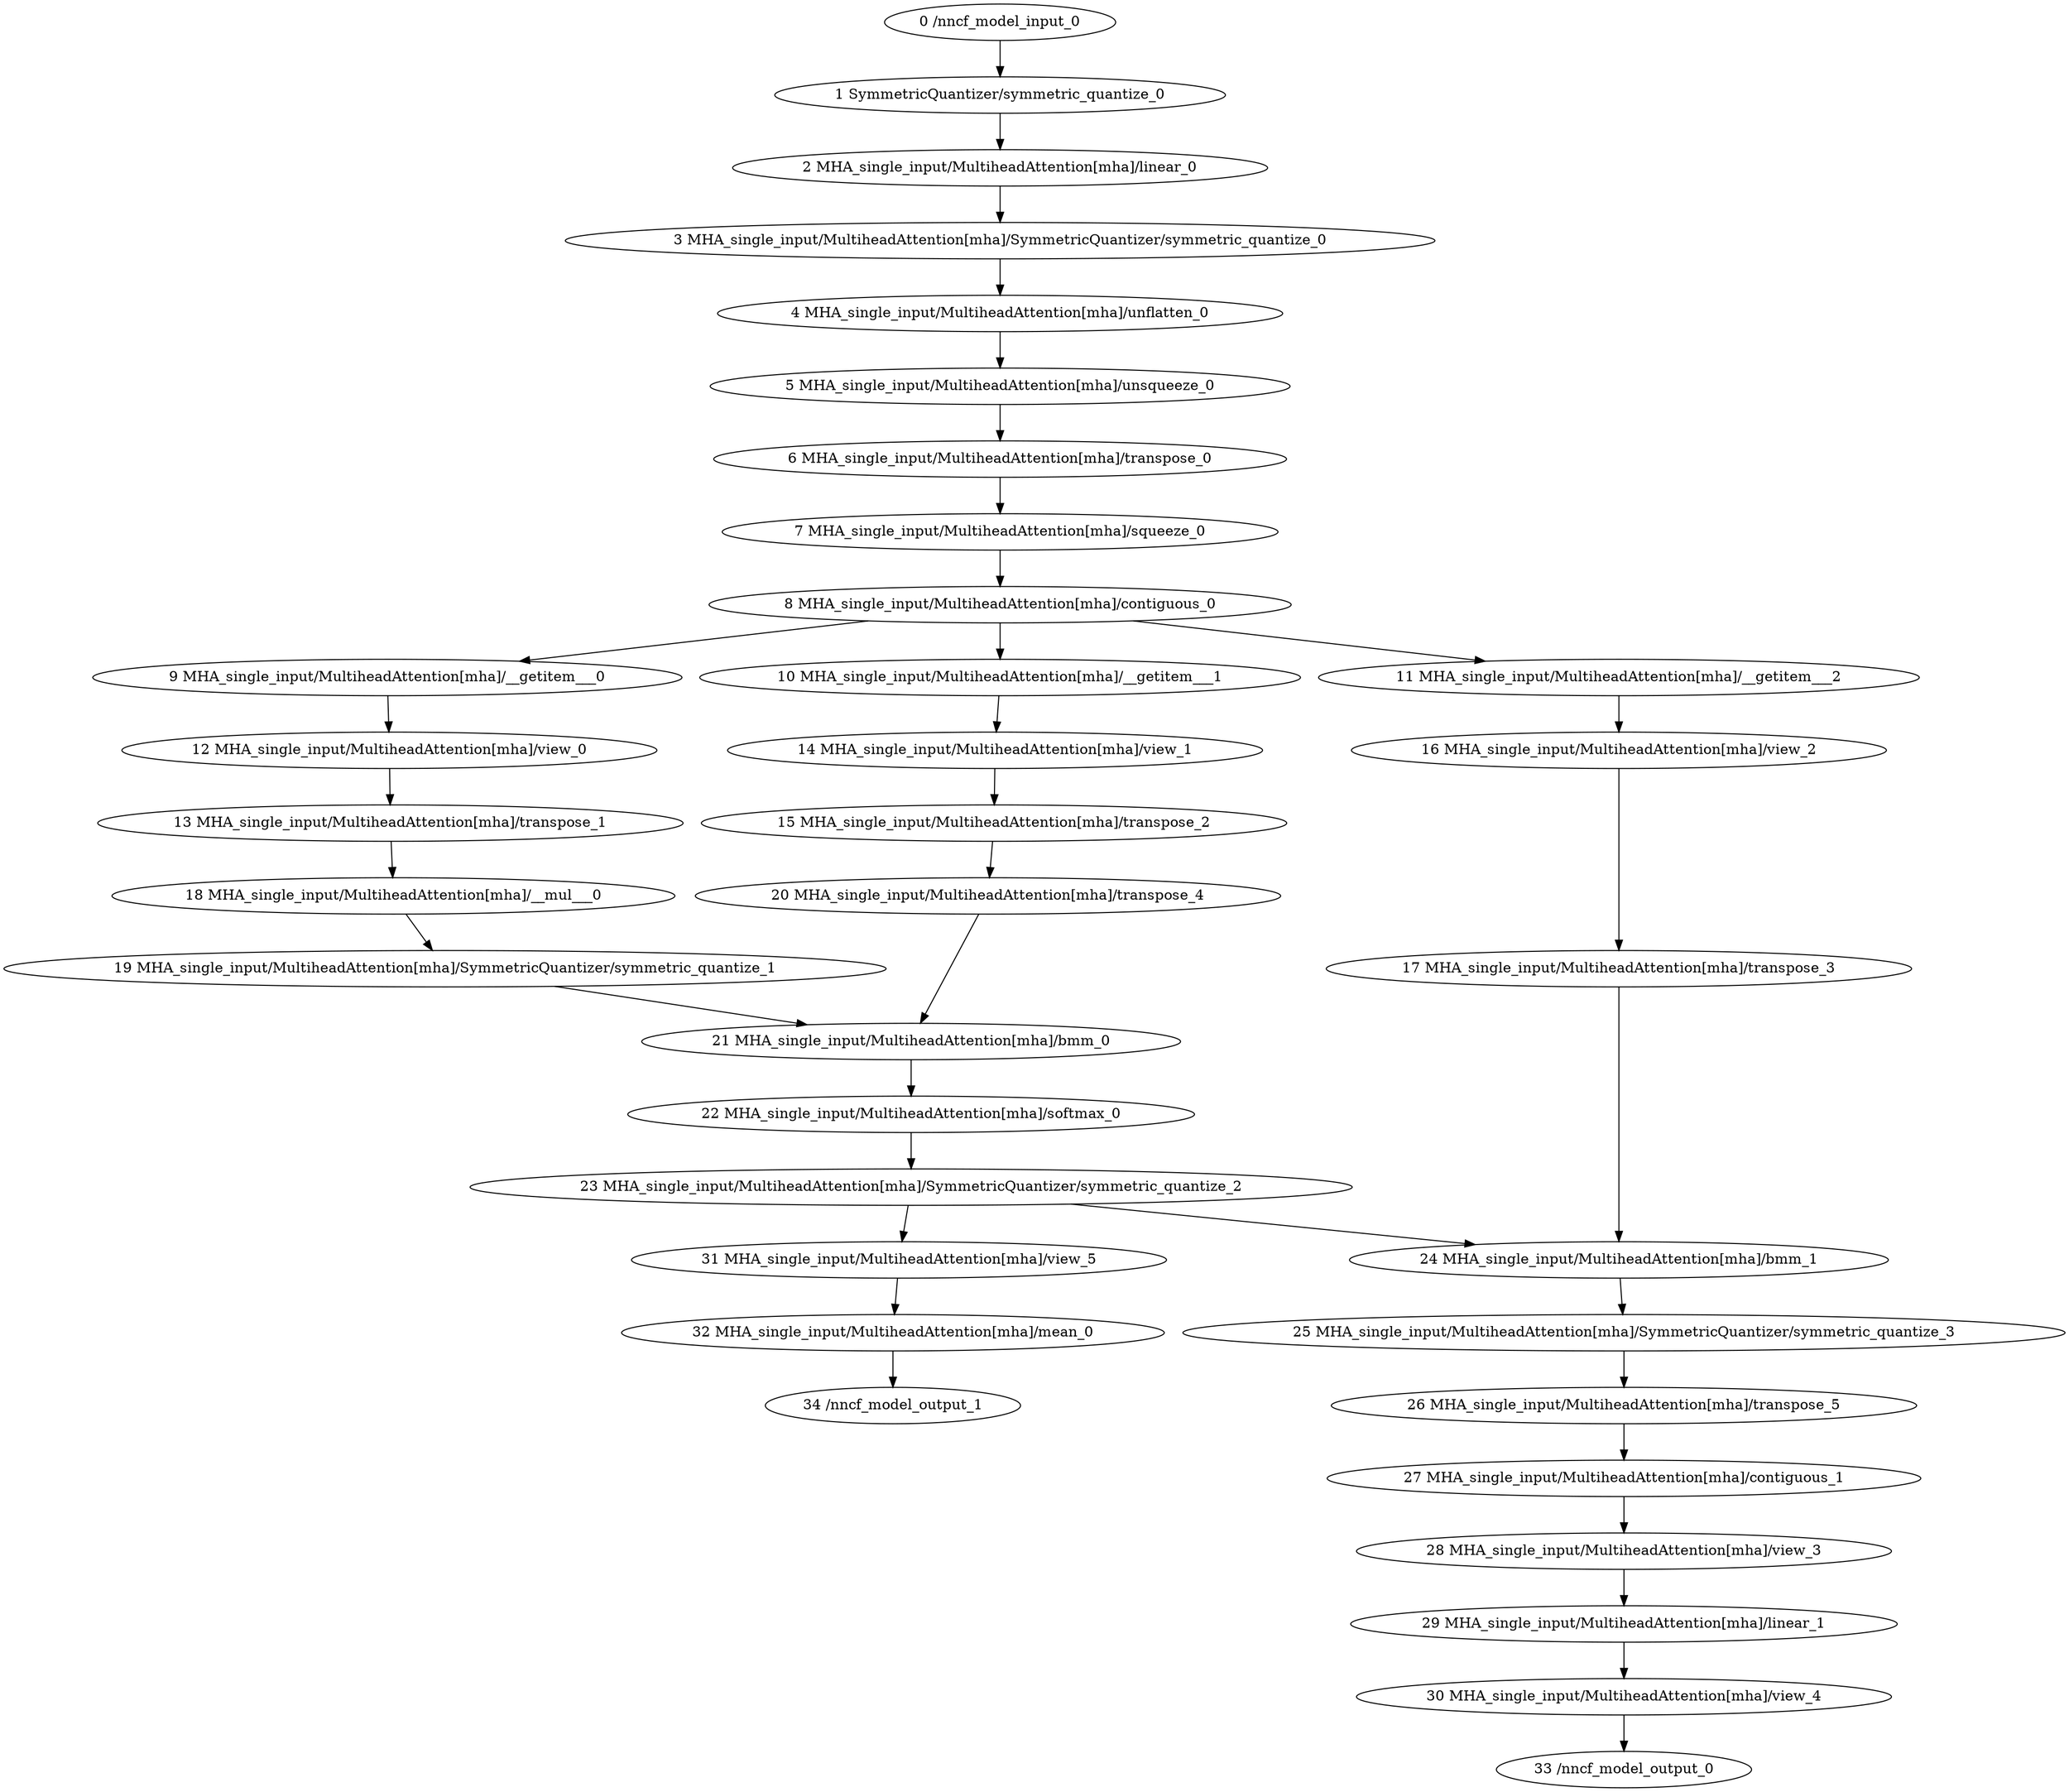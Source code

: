 strict digraph  {
"0 /nncf_model_input_0" [id=0, type=nncf_model_input];
"1 SymmetricQuantizer/symmetric_quantize_0" [id=1, type=symmetric_quantize];
"2 MHA_single_input/MultiheadAttention[mha]/linear_0" [id=2, type=linear];
"3 MHA_single_input/MultiheadAttention[mha]/SymmetricQuantizer/symmetric_quantize_0" [id=3, type=symmetric_quantize];
"4 MHA_single_input/MultiheadAttention[mha]/unflatten_0" [id=4, type=unflatten];
"5 MHA_single_input/MultiheadAttention[mha]/unsqueeze_0" [id=5, type=unsqueeze];
"6 MHA_single_input/MultiheadAttention[mha]/transpose_0" [id=6, type=transpose];
"7 MHA_single_input/MultiheadAttention[mha]/squeeze_0" [id=7, type=squeeze];
"8 MHA_single_input/MultiheadAttention[mha]/contiguous_0" [id=8, type=contiguous];
"9 MHA_single_input/MultiheadAttention[mha]/__getitem___0" [id=9, type=__getitem__];
"10 MHA_single_input/MultiheadAttention[mha]/__getitem___1" [id=10, type=__getitem__];
"11 MHA_single_input/MultiheadAttention[mha]/__getitem___2" [id=11, type=__getitem__];
"12 MHA_single_input/MultiheadAttention[mha]/view_0" [id=12, type=view];
"13 MHA_single_input/MultiheadAttention[mha]/transpose_1" [id=13, type=transpose];
"14 MHA_single_input/MultiheadAttention[mha]/view_1" [id=14, type=view];
"15 MHA_single_input/MultiheadAttention[mha]/transpose_2" [id=15, type=transpose];
"16 MHA_single_input/MultiheadAttention[mha]/view_2" [id=16, type=view];
"17 MHA_single_input/MultiheadAttention[mha]/transpose_3" [id=17, type=transpose];
"18 MHA_single_input/MultiheadAttention[mha]/__mul___0" [id=18, type=__mul__];
"19 MHA_single_input/MultiheadAttention[mha]/SymmetricQuantizer/symmetric_quantize_1" [id=19, type=symmetric_quantize];
"20 MHA_single_input/MultiheadAttention[mha]/transpose_4" [id=20, type=transpose];
"21 MHA_single_input/MultiheadAttention[mha]/bmm_0" [id=21, type=bmm];
"22 MHA_single_input/MultiheadAttention[mha]/softmax_0" [id=22, type=softmax];
"23 MHA_single_input/MultiheadAttention[mha]/SymmetricQuantizer/symmetric_quantize_2" [id=23, type=symmetric_quantize];
"24 MHA_single_input/MultiheadAttention[mha]/bmm_1" [id=24, type=bmm];
"25 MHA_single_input/MultiheadAttention[mha]/SymmetricQuantizer/symmetric_quantize_3" [id=25, type=symmetric_quantize];
"26 MHA_single_input/MultiheadAttention[mha]/transpose_5" [id=26, type=transpose];
"27 MHA_single_input/MultiheadAttention[mha]/contiguous_1" [id=27, type=contiguous];
"28 MHA_single_input/MultiheadAttention[mha]/view_3" [id=28, type=view];
"29 MHA_single_input/MultiheadAttention[mha]/linear_1" [id=29, type=linear];
"30 MHA_single_input/MultiheadAttention[mha]/view_4" [id=30, type=view];
"31 MHA_single_input/MultiheadAttention[mha]/view_5" [id=31, type=view];
"32 MHA_single_input/MultiheadAttention[mha]/mean_0" [id=32, type=mean];
"33 /nncf_model_output_0" [id=33, type=nncf_model_output];
"34 /nncf_model_output_1" [id=34, type=nncf_model_output];
"0 /nncf_model_input_0" -> "1 SymmetricQuantizer/symmetric_quantize_0";
"1 SymmetricQuantizer/symmetric_quantize_0" -> "2 MHA_single_input/MultiheadAttention[mha]/linear_0";
"2 MHA_single_input/MultiheadAttention[mha]/linear_0" -> "3 MHA_single_input/MultiheadAttention[mha]/SymmetricQuantizer/symmetric_quantize_0";
"3 MHA_single_input/MultiheadAttention[mha]/SymmetricQuantizer/symmetric_quantize_0" -> "4 MHA_single_input/MultiheadAttention[mha]/unflatten_0";
"4 MHA_single_input/MultiheadAttention[mha]/unflatten_0" -> "5 MHA_single_input/MultiheadAttention[mha]/unsqueeze_0";
"5 MHA_single_input/MultiheadAttention[mha]/unsqueeze_0" -> "6 MHA_single_input/MultiheadAttention[mha]/transpose_0";
"6 MHA_single_input/MultiheadAttention[mha]/transpose_0" -> "7 MHA_single_input/MultiheadAttention[mha]/squeeze_0";
"7 MHA_single_input/MultiheadAttention[mha]/squeeze_0" -> "8 MHA_single_input/MultiheadAttention[mha]/contiguous_0";
"8 MHA_single_input/MultiheadAttention[mha]/contiguous_0" -> "9 MHA_single_input/MultiheadAttention[mha]/__getitem___0";
"8 MHA_single_input/MultiheadAttention[mha]/contiguous_0" -> "10 MHA_single_input/MultiheadAttention[mha]/__getitem___1";
"8 MHA_single_input/MultiheadAttention[mha]/contiguous_0" -> "11 MHA_single_input/MultiheadAttention[mha]/__getitem___2";
"9 MHA_single_input/MultiheadAttention[mha]/__getitem___0" -> "12 MHA_single_input/MultiheadAttention[mha]/view_0";
"10 MHA_single_input/MultiheadAttention[mha]/__getitem___1" -> "14 MHA_single_input/MultiheadAttention[mha]/view_1";
"11 MHA_single_input/MultiheadAttention[mha]/__getitem___2" -> "16 MHA_single_input/MultiheadAttention[mha]/view_2";
"12 MHA_single_input/MultiheadAttention[mha]/view_0" -> "13 MHA_single_input/MultiheadAttention[mha]/transpose_1";
"13 MHA_single_input/MultiheadAttention[mha]/transpose_1" -> "18 MHA_single_input/MultiheadAttention[mha]/__mul___0";
"14 MHA_single_input/MultiheadAttention[mha]/view_1" -> "15 MHA_single_input/MultiheadAttention[mha]/transpose_2";
"15 MHA_single_input/MultiheadAttention[mha]/transpose_2" -> "20 MHA_single_input/MultiheadAttention[mha]/transpose_4";
"16 MHA_single_input/MultiheadAttention[mha]/view_2" -> "17 MHA_single_input/MultiheadAttention[mha]/transpose_3";
"17 MHA_single_input/MultiheadAttention[mha]/transpose_3" -> "24 MHA_single_input/MultiheadAttention[mha]/bmm_1";
"18 MHA_single_input/MultiheadAttention[mha]/__mul___0" -> "19 MHA_single_input/MultiheadAttention[mha]/SymmetricQuantizer/symmetric_quantize_1";
"19 MHA_single_input/MultiheadAttention[mha]/SymmetricQuantizer/symmetric_quantize_1" -> "21 MHA_single_input/MultiheadAttention[mha]/bmm_0";
"20 MHA_single_input/MultiheadAttention[mha]/transpose_4" -> "21 MHA_single_input/MultiheadAttention[mha]/bmm_0";
"21 MHA_single_input/MultiheadAttention[mha]/bmm_0" -> "22 MHA_single_input/MultiheadAttention[mha]/softmax_0";
"22 MHA_single_input/MultiheadAttention[mha]/softmax_0" -> "23 MHA_single_input/MultiheadAttention[mha]/SymmetricQuantizer/symmetric_quantize_2";
"23 MHA_single_input/MultiheadAttention[mha]/SymmetricQuantizer/symmetric_quantize_2" -> "24 MHA_single_input/MultiheadAttention[mha]/bmm_1";
"23 MHA_single_input/MultiheadAttention[mha]/SymmetricQuantizer/symmetric_quantize_2" -> "31 MHA_single_input/MultiheadAttention[mha]/view_5";
"24 MHA_single_input/MultiheadAttention[mha]/bmm_1" -> "25 MHA_single_input/MultiheadAttention[mha]/SymmetricQuantizer/symmetric_quantize_3";
"25 MHA_single_input/MultiheadAttention[mha]/SymmetricQuantizer/symmetric_quantize_3" -> "26 MHA_single_input/MultiheadAttention[mha]/transpose_5";
"26 MHA_single_input/MultiheadAttention[mha]/transpose_5" -> "27 MHA_single_input/MultiheadAttention[mha]/contiguous_1";
"27 MHA_single_input/MultiheadAttention[mha]/contiguous_1" -> "28 MHA_single_input/MultiheadAttention[mha]/view_3";
"28 MHA_single_input/MultiheadAttention[mha]/view_3" -> "29 MHA_single_input/MultiheadAttention[mha]/linear_1";
"29 MHA_single_input/MultiheadAttention[mha]/linear_1" -> "30 MHA_single_input/MultiheadAttention[mha]/view_4";
"30 MHA_single_input/MultiheadAttention[mha]/view_4" -> "33 /nncf_model_output_0";
"31 MHA_single_input/MultiheadAttention[mha]/view_5" -> "32 MHA_single_input/MultiheadAttention[mha]/mean_0";
"32 MHA_single_input/MultiheadAttention[mha]/mean_0" -> "34 /nncf_model_output_1";
}
